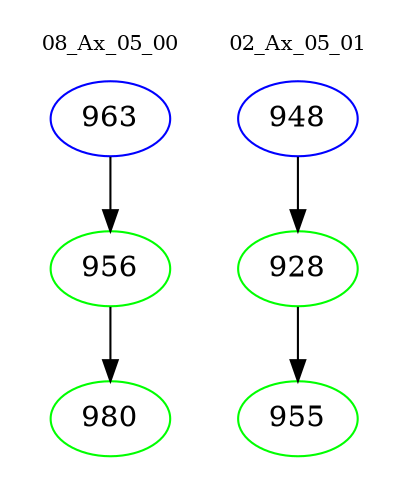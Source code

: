 digraph{
subgraph cluster_0 {
color = white
label = "08_Ax_05_00";
fontsize=10;
T0_963 [label="963", color="blue"]
T0_963 -> T0_956 [color="black"]
T0_956 [label="956", color="green"]
T0_956 -> T0_980 [color="black"]
T0_980 [label="980", color="green"]
}
subgraph cluster_1 {
color = white
label = "02_Ax_05_01";
fontsize=10;
T1_948 [label="948", color="blue"]
T1_948 -> T1_928 [color="black"]
T1_928 [label="928", color="green"]
T1_928 -> T1_955 [color="black"]
T1_955 [label="955", color="green"]
}
}
